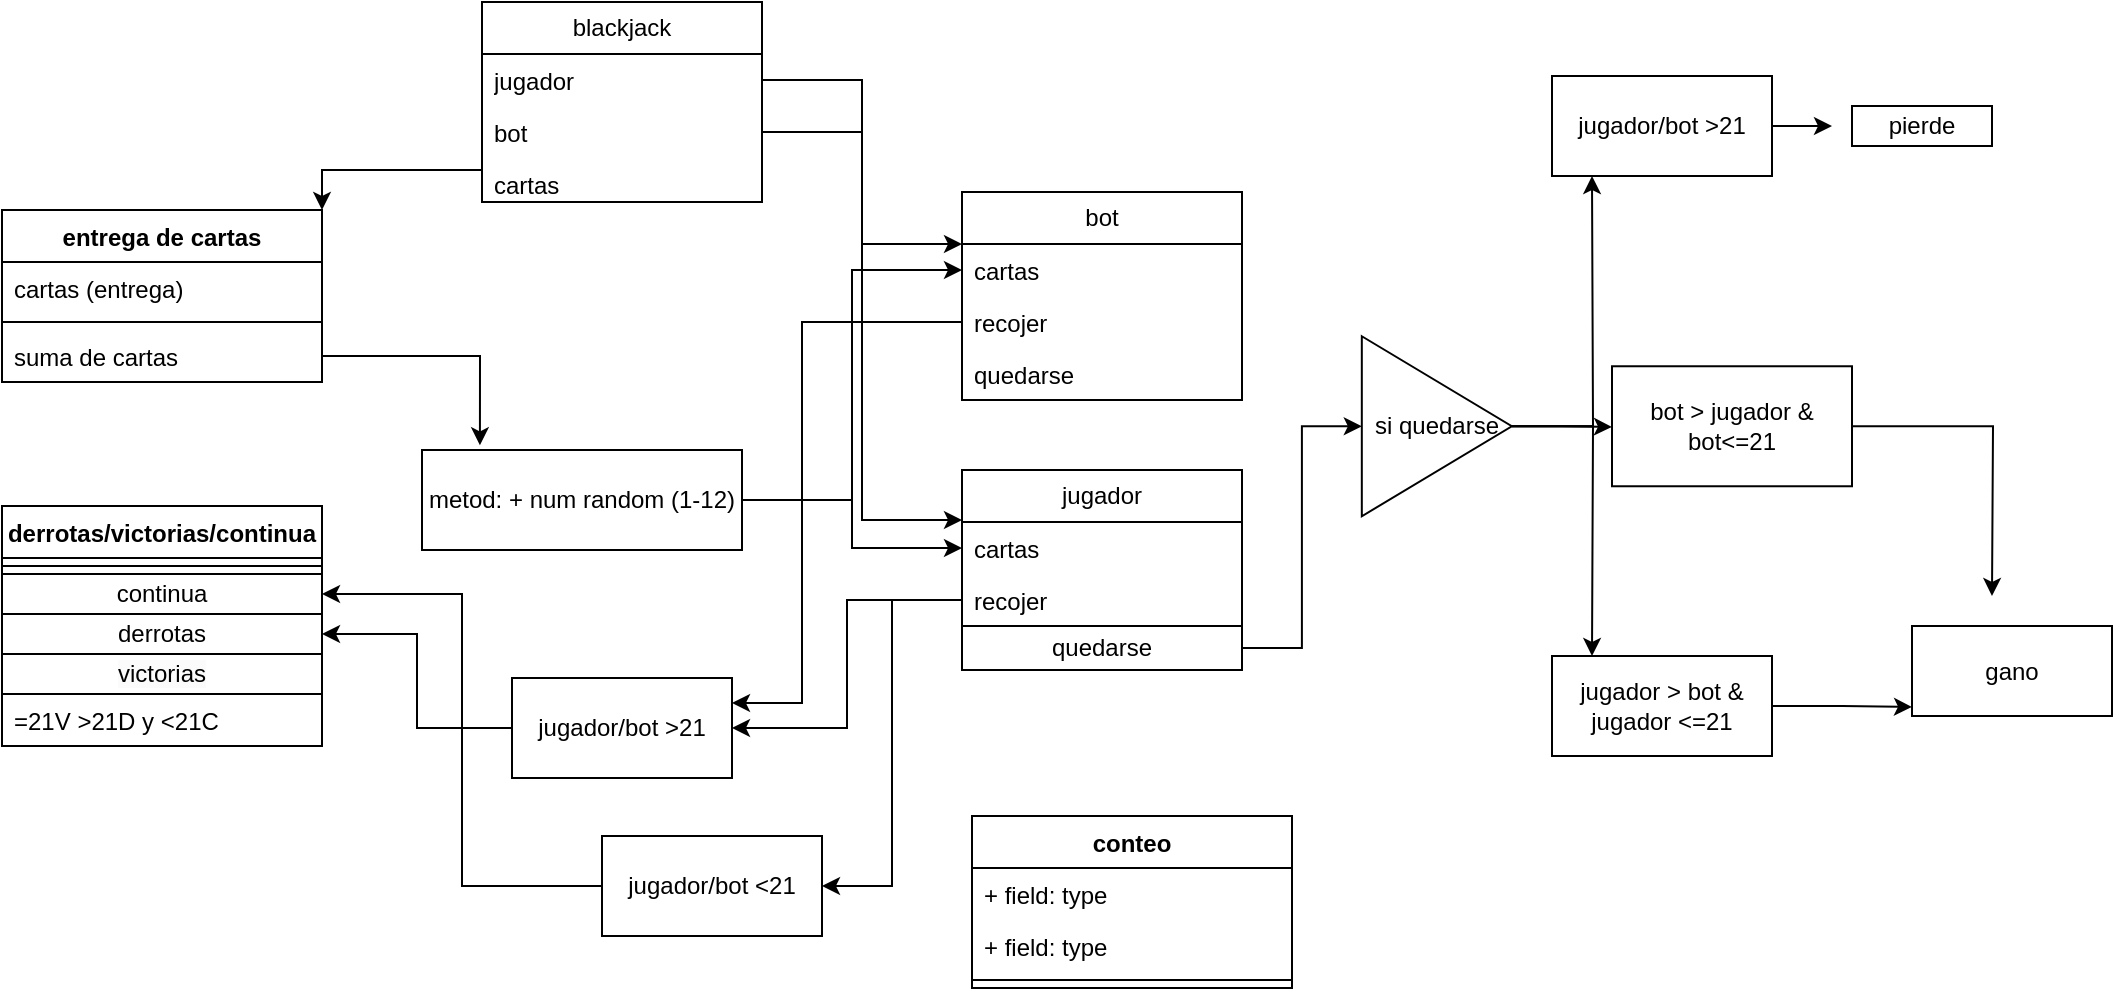 <mxfile version="26.0.11">
  <diagram name="Página-1" id="XKLeAfTkc1Oo9cokKhsp">
    <mxGraphModel dx="1758" dy="499" grid="1" gridSize="10" guides="1" tooltips="1" connect="1" arrows="1" fold="1" page="1" pageScale="1" pageWidth="827" pageHeight="1169" math="0" shadow="0">
      <root>
        <mxCell id="0" />
        <mxCell id="1" parent="0" />
        <mxCell id="BtGQuGBfDNKT1R61ve6A-17" value="entrega de cartas" style="swimlane;fontStyle=1;align=center;verticalAlign=top;childLayout=stackLayout;horizontal=1;startSize=26;horizontalStack=0;resizeParent=1;resizeParentMax=0;resizeLast=0;collapsible=1;marginBottom=0;whiteSpace=wrap;html=1;" parent="1" vertex="1">
          <mxGeometry x="-305" y="507" width="160" height="86" as="geometry" />
        </mxCell>
        <mxCell id="BtGQuGBfDNKT1R61ve6A-18" value="cartas (entrega)&lt;div&gt;&lt;br&gt;&lt;/div&gt;" style="text;strokeColor=none;fillColor=none;align=left;verticalAlign=top;spacingLeft=4;spacingRight=4;overflow=hidden;rotatable=0;points=[[0,0.5],[1,0.5]];portConstraint=eastwest;whiteSpace=wrap;html=1;" parent="BtGQuGBfDNKT1R61ve6A-17" vertex="1">
          <mxGeometry y="26" width="160" height="26" as="geometry" />
        </mxCell>
        <mxCell id="BtGQuGBfDNKT1R61ve6A-19" value="" style="line;strokeWidth=1;fillColor=none;align=left;verticalAlign=middle;spacingTop=-1;spacingLeft=3;spacingRight=3;rotatable=0;labelPosition=right;points=[];portConstraint=eastwest;strokeColor=inherit;" parent="BtGQuGBfDNKT1R61ve6A-17" vertex="1">
          <mxGeometry y="52" width="160" height="8" as="geometry" />
        </mxCell>
        <mxCell id="BtGQuGBfDNKT1R61ve6A-20" value="suma de cartas" style="text;strokeColor=none;fillColor=none;align=left;verticalAlign=top;spacingLeft=4;spacingRight=4;overflow=hidden;rotatable=0;points=[[0,0.5],[1,0.5]];portConstraint=eastwest;whiteSpace=wrap;html=1;" parent="BtGQuGBfDNKT1R61ve6A-17" vertex="1">
          <mxGeometry y="60" width="160" height="26" as="geometry" />
        </mxCell>
        <mxCell id="BtGQuGBfDNKT1R61ve6A-21" value="bot" style="swimlane;fontStyle=0;childLayout=stackLayout;horizontal=1;startSize=26;fillColor=none;horizontalStack=0;resizeParent=1;resizeParentMax=0;resizeLast=0;collapsible=1;marginBottom=0;whiteSpace=wrap;html=1;" parent="1" vertex="1">
          <mxGeometry x="175" y="498" width="140" height="104" as="geometry" />
        </mxCell>
        <mxCell id="BtGQuGBfDNKT1R61ve6A-22" value="cartas" style="text;strokeColor=none;fillColor=none;align=left;verticalAlign=top;spacingLeft=4;spacingRight=4;overflow=hidden;rotatable=0;points=[[0,0.5],[1,0.5]];portConstraint=eastwest;whiteSpace=wrap;html=1;" parent="BtGQuGBfDNKT1R61ve6A-21" vertex="1">
          <mxGeometry y="26" width="140" height="26" as="geometry" />
        </mxCell>
        <mxCell id="BtGQuGBfDNKT1R61ve6A-23" value="recojer" style="text;strokeColor=none;fillColor=none;align=left;verticalAlign=top;spacingLeft=4;spacingRight=4;overflow=hidden;rotatable=0;points=[[0,0.5],[1,0.5]];portConstraint=eastwest;whiteSpace=wrap;html=1;" parent="BtGQuGBfDNKT1R61ve6A-21" vertex="1">
          <mxGeometry y="52" width="140" height="26" as="geometry" />
        </mxCell>
        <mxCell id="BtGQuGBfDNKT1R61ve6A-24" value="quedarse" style="text;strokeColor=none;fillColor=none;align=left;verticalAlign=top;spacingLeft=4;spacingRight=4;overflow=hidden;rotatable=0;points=[[0,0.5],[1,0.5]];portConstraint=eastwest;whiteSpace=wrap;html=1;" parent="BtGQuGBfDNKT1R61ve6A-21" vertex="1">
          <mxGeometry y="78" width="140" height="26" as="geometry" />
        </mxCell>
        <mxCell id="BtGQuGBfDNKT1R61ve6A-25" value="derrotas/victorias/continua" style="swimlane;fontStyle=1;align=center;verticalAlign=top;childLayout=stackLayout;horizontal=1;startSize=26;horizontalStack=0;resizeParent=1;resizeParentMax=0;resizeLast=0;collapsible=1;marginBottom=0;whiteSpace=wrap;html=1;" parent="1" vertex="1">
          <mxGeometry x="-305" y="655" width="160" height="120" as="geometry" />
        </mxCell>
        <mxCell id="BtGQuGBfDNKT1R61ve6A-27" value="" style="line;strokeWidth=1;fillColor=none;align=left;verticalAlign=middle;spacingTop=-1;spacingLeft=3;spacingRight=3;rotatable=0;labelPosition=right;points=[];portConstraint=eastwest;strokeColor=inherit;" parent="BtGQuGBfDNKT1R61ve6A-25" vertex="1">
          <mxGeometry y="26" width="160" height="8" as="geometry" />
        </mxCell>
        <mxCell id="BtGQuGBfDNKT1R61ve6A-38" value="continua" style="html=1;whiteSpace=wrap;" parent="BtGQuGBfDNKT1R61ve6A-25" vertex="1">
          <mxGeometry y="34" width="160" height="20" as="geometry" />
        </mxCell>
        <mxCell id="BtGQuGBfDNKT1R61ve6A-39" value="derrotas" style="html=1;whiteSpace=wrap;" parent="BtGQuGBfDNKT1R61ve6A-25" vertex="1">
          <mxGeometry y="54" width="160" height="20" as="geometry" />
        </mxCell>
        <mxCell id="BtGQuGBfDNKT1R61ve6A-37" value="&lt;div&gt;&lt;span style=&quot;background-color: light-dark(rgb(251, 251, 251), rgb(21, 21, 21)); color: light-dark(rgb(0, 0, 0), rgb(237, 237, 237)); text-align: left;&quot;&gt;victorias&lt;/span&gt;&lt;/div&gt;" style="html=1;whiteSpace=wrap;" parent="BtGQuGBfDNKT1R61ve6A-25" vertex="1">
          <mxGeometry y="74" width="160" height="20" as="geometry" />
        </mxCell>
        <mxCell id="BtGQuGBfDNKT1R61ve6A-28" value="=21V &amp;gt;21D y &amp;lt;21C" style="text;strokeColor=none;fillColor=none;align=left;verticalAlign=top;spacingLeft=4;spacingRight=4;overflow=hidden;rotatable=0;points=[[0,0.5],[1,0.5]];portConstraint=eastwest;whiteSpace=wrap;html=1;" parent="BtGQuGBfDNKT1R61ve6A-25" vertex="1">
          <mxGeometry y="94" width="160" height="26" as="geometry" />
        </mxCell>
        <mxCell id="BtGQuGBfDNKT1R61ve6A-29" value="jugador" style="swimlane;fontStyle=0;childLayout=stackLayout;horizontal=1;startSize=26;fillColor=none;horizontalStack=0;resizeParent=1;resizeParentMax=0;resizeLast=0;collapsible=1;marginBottom=0;whiteSpace=wrap;html=1;" parent="1" vertex="1">
          <mxGeometry x="175" y="637" width="140" height="100" as="geometry" />
        </mxCell>
        <mxCell id="BtGQuGBfDNKT1R61ve6A-30" value="cartas" style="text;strokeColor=none;fillColor=none;align=left;verticalAlign=top;spacingLeft=4;spacingRight=4;overflow=hidden;rotatable=0;points=[[0,0.5],[1,0.5]];portConstraint=eastwest;whiteSpace=wrap;html=1;" parent="BtGQuGBfDNKT1R61ve6A-29" vertex="1">
          <mxGeometry y="26" width="140" height="26" as="geometry" />
        </mxCell>
        <mxCell id="BtGQuGBfDNKT1R61ve6A-31" value="recojer" style="text;strokeColor=none;fillColor=none;align=left;verticalAlign=top;spacingLeft=4;spacingRight=4;overflow=hidden;rotatable=0;points=[[0,0.5],[1,0.5]];portConstraint=eastwest;whiteSpace=wrap;html=1;" parent="BtGQuGBfDNKT1R61ve6A-29" vertex="1">
          <mxGeometry y="52" width="140" height="26" as="geometry" />
        </mxCell>
        <mxCell id="BtGQuGBfDNKT1R61ve6A-76" value="quedarse" style="html=1;whiteSpace=wrap;" parent="BtGQuGBfDNKT1R61ve6A-29" vertex="1">
          <mxGeometry y="78" width="140" height="22" as="geometry" />
        </mxCell>
        <mxCell id="BtGQuGBfDNKT1R61ve6A-33" value="blackjack" style="swimlane;fontStyle=0;childLayout=stackLayout;horizontal=1;startSize=26;fillColor=none;horizontalStack=0;resizeParent=1;resizeParentMax=0;resizeLast=0;collapsible=1;marginBottom=0;whiteSpace=wrap;html=1;" parent="1" vertex="1">
          <mxGeometry x="-65" y="403" width="140" height="100" as="geometry" />
        </mxCell>
        <mxCell id="BtGQuGBfDNKT1R61ve6A-34" value="jugador" style="text;strokeColor=none;fillColor=none;align=left;verticalAlign=top;spacingLeft=4;spacingRight=4;overflow=hidden;rotatable=0;points=[[0,0.5],[1,0.5]];portConstraint=eastwest;whiteSpace=wrap;html=1;" parent="BtGQuGBfDNKT1R61ve6A-33" vertex="1">
          <mxGeometry y="26" width="140" height="26" as="geometry" />
        </mxCell>
        <mxCell id="BtGQuGBfDNKT1R61ve6A-35" value="bot" style="text;strokeColor=none;fillColor=none;align=left;verticalAlign=top;spacingLeft=4;spacingRight=4;overflow=hidden;rotatable=0;points=[[0,0.5],[1,0.5]];portConstraint=eastwest;whiteSpace=wrap;html=1;" parent="BtGQuGBfDNKT1R61ve6A-33" vertex="1">
          <mxGeometry y="52" width="140" height="26" as="geometry" />
        </mxCell>
        <mxCell id="BtGQuGBfDNKT1R61ve6A-36" value="cartas" style="text;strokeColor=none;fillColor=none;align=left;verticalAlign=top;spacingLeft=4;spacingRight=4;overflow=hidden;rotatable=0;points=[[0,0.5],[1,0.5]];portConstraint=eastwest;whiteSpace=wrap;html=1;" parent="BtGQuGBfDNKT1R61ve6A-33" vertex="1">
          <mxGeometry y="78" width="140" height="22" as="geometry" />
        </mxCell>
        <mxCell id="BtGQuGBfDNKT1R61ve6A-53" style="edgeStyle=orthogonalEdgeStyle;rounded=0;orthogonalLoop=1;jettySize=auto;html=1;exitX=1;exitY=0.5;exitDx=0;exitDy=0;entryX=0;entryY=0.5;entryDx=0;entryDy=0;" parent="1" source="BtGQuGBfDNKT1R61ve6A-40" target="BtGQuGBfDNKT1R61ve6A-22" edge="1">
          <mxGeometry relative="1" as="geometry">
            <mxPoint x="115" y="652.444" as="targetPoint" />
          </mxGeometry>
        </mxCell>
        <mxCell id="BtGQuGBfDNKT1R61ve6A-54" style="edgeStyle=orthogonalEdgeStyle;rounded=0;orthogonalLoop=1;jettySize=auto;html=1;exitX=1;exitY=0.5;exitDx=0;exitDy=0;entryX=0;entryY=0.5;entryDx=0;entryDy=0;" parent="1" source="BtGQuGBfDNKT1R61ve6A-40" target="BtGQuGBfDNKT1R61ve6A-30" edge="1">
          <mxGeometry relative="1" as="geometry">
            <mxPoint x="125" y="652.444" as="targetPoint" />
          </mxGeometry>
        </mxCell>
        <mxCell id="BtGQuGBfDNKT1R61ve6A-40" value="metod: + num random (1-12)" style="html=1;whiteSpace=wrap;" parent="1" vertex="1">
          <mxGeometry x="-95" y="627" width="160" height="50" as="geometry" />
        </mxCell>
        <mxCell id="BtGQuGBfDNKT1R61ve6A-46" style="edgeStyle=orthogonalEdgeStyle;rounded=0;orthogonalLoop=1;jettySize=auto;html=1;exitX=1;exitY=0.5;exitDx=0;exitDy=0;entryX=0;entryY=0.25;entryDx=0;entryDy=0;" parent="1" source="BtGQuGBfDNKT1R61ve6A-35" target="BtGQuGBfDNKT1R61ve6A-21" edge="1">
          <mxGeometry relative="1" as="geometry" />
        </mxCell>
        <mxCell id="BtGQuGBfDNKT1R61ve6A-47" style="edgeStyle=orthogonalEdgeStyle;rounded=0;orthogonalLoop=1;jettySize=auto;html=1;exitX=0;exitY=0.5;exitDx=0;exitDy=0;entryX=1;entryY=0;entryDx=0;entryDy=0;" parent="1" source="BtGQuGBfDNKT1R61ve6A-36" target="BtGQuGBfDNKT1R61ve6A-17" edge="1">
          <mxGeometry relative="1" as="geometry">
            <Array as="points">
              <mxPoint x="-65" y="487" />
              <mxPoint x="-145" y="487" />
            </Array>
          </mxGeometry>
        </mxCell>
        <mxCell id="BtGQuGBfDNKT1R61ve6A-50" style="edgeStyle=orthogonalEdgeStyle;rounded=0;orthogonalLoop=1;jettySize=auto;html=1;exitX=1;exitY=0.5;exitDx=0;exitDy=0;entryX=0.181;entryY=-0.047;entryDx=0;entryDy=0;entryPerimeter=0;" parent="1" source="BtGQuGBfDNKT1R61ve6A-20" target="BtGQuGBfDNKT1R61ve6A-40" edge="1">
          <mxGeometry relative="1" as="geometry" />
        </mxCell>
        <mxCell id="BtGQuGBfDNKT1R61ve6A-57" style="edgeStyle=orthogonalEdgeStyle;rounded=0;orthogonalLoop=1;jettySize=auto;html=1;exitX=0;exitY=0.5;exitDx=0;exitDy=0;entryX=1;entryY=0.5;entryDx=0;entryDy=0;" parent="1" source="BtGQuGBfDNKT1R61ve6A-55" target="BtGQuGBfDNKT1R61ve6A-39" edge="1">
          <mxGeometry relative="1" as="geometry" />
        </mxCell>
        <mxCell id="BtGQuGBfDNKT1R61ve6A-55" value="jugador/bot &amp;gt;21" style="html=1;whiteSpace=wrap;" parent="1" vertex="1">
          <mxGeometry x="-50" y="741" width="110" height="50" as="geometry" />
        </mxCell>
        <mxCell id="BtGQuGBfDNKT1R61ve6A-56" style="edgeStyle=orthogonalEdgeStyle;rounded=0;orthogonalLoop=1;jettySize=auto;html=1;exitX=0;exitY=0.5;exitDx=0;exitDy=0;entryX=1;entryY=0.5;entryDx=0;entryDy=0;" parent="1" source="BtGQuGBfDNKT1R61ve6A-31" target="BtGQuGBfDNKT1R61ve6A-55" edge="1">
          <mxGeometry relative="1" as="geometry" />
        </mxCell>
        <mxCell id="BtGQuGBfDNKT1R61ve6A-58" style="edgeStyle=orthogonalEdgeStyle;rounded=0;orthogonalLoop=1;jettySize=auto;html=1;exitX=0;exitY=0.5;exitDx=0;exitDy=0;entryX=1;entryY=0.25;entryDx=0;entryDy=0;" parent="1" source="BtGQuGBfDNKT1R61ve6A-23" target="BtGQuGBfDNKT1R61ve6A-55" edge="1">
          <mxGeometry relative="1" as="geometry">
            <Array as="points">
              <mxPoint x="95" y="563" />
              <mxPoint x="95" y="754" />
            </Array>
          </mxGeometry>
        </mxCell>
        <mxCell id="BtGQuGBfDNKT1R61ve6A-61" style="edgeStyle=orthogonalEdgeStyle;rounded=0;orthogonalLoop=1;jettySize=auto;html=1;exitX=0;exitY=0.5;exitDx=0;exitDy=0;entryX=1;entryY=0.5;entryDx=0;entryDy=0;" parent="1" source="BtGQuGBfDNKT1R61ve6A-59" target="BtGQuGBfDNKT1R61ve6A-38" edge="1">
          <mxGeometry relative="1" as="geometry" />
        </mxCell>
        <mxCell id="BtGQuGBfDNKT1R61ve6A-59" value="jugador/bot &amp;lt;21" style="html=1;whiteSpace=wrap;" parent="1" vertex="1">
          <mxGeometry x="-5" y="820" width="110" height="50" as="geometry" />
        </mxCell>
        <mxCell id="BtGQuGBfDNKT1R61ve6A-60" style="edgeStyle=orthogonalEdgeStyle;rounded=0;orthogonalLoop=1;jettySize=auto;html=1;exitX=0;exitY=0.5;exitDx=0;exitDy=0;entryX=1;entryY=0.5;entryDx=0;entryDy=0;" parent="1" source="BtGQuGBfDNKT1R61ve6A-31" target="BtGQuGBfDNKT1R61ve6A-59" edge="1">
          <mxGeometry relative="1" as="geometry" />
        </mxCell>
        <mxCell id="BtGQuGBfDNKT1R61ve6A-63" style="edgeStyle=orthogonalEdgeStyle;rounded=0;orthogonalLoop=1;jettySize=auto;html=1;exitX=1;exitY=0.5;exitDx=0;exitDy=0;" parent="1" source="BtGQuGBfDNKT1R61ve6A-62" edge="1">
          <mxGeometry relative="1" as="geometry">
            <mxPoint x="490" y="490" as="targetPoint" />
          </mxGeometry>
        </mxCell>
        <mxCell id="BtGQuGBfDNKT1R61ve6A-64" style="edgeStyle=orthogonalEdgeStyle;rounded=0;orthogonalLoop=1;jettySize=auto;html=1;exitX=1;exitY=0.5;exitDx=0;exitDy=0;" parent="1" source="BtGQuGBfDNKT1R61ve6A-62" edge="1">
          <mxGeometry relative="1" as="geometry">
            <mxPoint x="490" y="730.0" as="targetPoint" />
          </mxGeometry>
        </mxCell>
        <mxCell id="BtGQuGBfDNKT1R61ve6A-69" style="edgeStyle=orthogonalEdgeStyle;rounded=0;orthogonalLoop=1;jettySize=auto;html=1;exitX=1;exitY=0.5;exitDx=0;exitDy=0;" parent="1" source="BtGQuGBfDNKT1R61ve6A-62" edge="1">
          <mxGeometry relative="1" as="geometry">
            <mxPoint x="500" y="615.444" as="targetPoint" />
          </mxGeometry>
        </mxCell>
        <mxCell id="BtGQuGBfDNKT1R61ve6A-62" value="si quedarse" style="triangle;whiteSpace=wrap;html=1;rotation=0;" parent="1" vertex="1">
          <mxGeometry x="374.91" y="570.13" width="75" height="90" as="geometry" />
        </mxCell>
        <mxCell id="BtGQuGBfDNKT1R61ve6A-67" style="edgeStyle=orthogonalEdgeStyle;rounded=0;orthogonalLoop=1;jettySize=auto;html=1;exitX=1;exitY=0.5;exitDx=0;exitDy=0;" parent="1" source="BtGQuGBfDNKT1R61ve6A-65" edge="1">
          <mxGeometry relative="1" as="geometry">
            <mxPoint x="610.0" y="465.444" as="targetPoint" />
          </mxGeometry>
        </mxCell>
        <mxCell id="BtGQuGBfDNKT1R61ve6A-65" value="jugador/bot &amp;gt;21" style="html=1;whiteSpace=wrap;" parent="1" vertex="1">
          <mxGeometry x="470" y="440" width="110" height="50" as="geometry" />
        </mxCell>
        <mxCell id="BtGQuGBfDNKT1R61ve6A-73" style="edgeStyle=orthogonalEdgeStyle;rounded=0;orthogonalLoop=1;jettySize=auto;html=1;exitX=1;exitY=0.5;exitDx=0;exitDy=0;" parent="1" source="BtGQuGBfDNKT1R61ve6A-66" edge="1">
          <mxGeometry relative="1" as="geometry">
            <mxPoint x="650.0" y="755.444" as="targetPoint" />
          </mxGeometry>
        </mxCell>
        <mxCell id="BtGQuGBfDNKT1R61ve6A-66" value="jugador &amp;gt; bot &amp;amp; jugador &amp;lt;=21" style="html=1;whiteSpace=wrap;" parent="1" vertex="1">
          <mxGeometry x="470" y="730" width="110" height="50" as="geometry" />
        </mxCell>
        <mxCell id="BtGQuGBfDNKT1R61ve6A-68" value="pierde" style="rounded=0;whiteSpace=wrap;html=1;" parent="1" vertex="1">
          <mxGeometry x="620" y="455" width="70" height="20" as="geometry" />
        </mxCell>
        <mxCell id="BtGQuGBfDNKT1R61ve6A-72" style="edgeStyle=orthogonalEdgeStyle;rounded=0;orthogonalLoop=1;jettySize=auto;html=1;exitX=1;exitY=0.5;exitDx=0;exitDy=0;" parent="1" source="BtGQuGBfDNKT1R61ve6A-70" edge="1">
          <mxGeometry relative="1" as="geometry">
            <mxPoint x="690.0" y="700.0" as="targetPoint" />
          </mxGeometry>
        </mxCell>
        <mxCell id="BtGQuGBfDNKT1R61ve6A-70" value="bot &amp;gt; jugador &amp;amp;&lt;div&gt;bot&amp;lt;=21&lt;/div&gt;" style="rounded=0;whiteSpace=wrap;html=1;" parent="1" vertex="1">
          <mxGeometry x="500" y="585.13" width="120" height="60" as="geometry" />
        </mxCell>
        <mxCell id="BtGQuGBfDNKT1R61ve6A-74" value="gano" style="rounded=0;whiteSpace=wrap;html=1;" parent="1" vertex="1">
          <mxGeometry x="650" y="715" width="100" height="45" as="geometry" />
        </mxCell>
        <mxCell id="BtGQuGBfDNKT1R61ve6A-75" style="edgeStyle=orthogonalEdgeStyle;rounded=0;orthogonalLoop=1;jettySize=auto;html=1;exitX=1;exitY=0.5;exitDx=0;exitDy=0;entryX=0;entryY=0.25;entryDx=0;entryDy=0;" parent="1" source="BtGQuGBfDNKT1R61ve6A-34" target="BtGQuGBfDNKT1R61ve6A-29" edge="1">
          <mxGeometry relative="1" as="geometry" />
        </mxCell>
        <mxCell id="BtGQuGBfDNKT1R61ve6A-77" style="edgeStyle=orthogonalEdgeStyle;rounded=0;orthogonalLoop=1;jettySize=auto;html=1;exitX=1;exitY=0.5;exitDx=0;exitDy=0;entryX=0;entryY=0.5;entryDx=0;entryDy=0;" parent="1" source="BtGQuGBfDNKT1R61ve6A-76" target="BtGQuGBfDNKT1R61ve6A-62" edge="1">
          <mxGeometry relative="1" as="geometry" />
        </mxCell>
        <mxCell id="BtGQuGBfDNKT1R61ve6A-78" value="conteo" style="swimlane;fontStyle=1;align=center;verticalAlign=top;childLayout=stackLayout;horizontal=1;startSize=26;horizontalStack=0;resizeParent=1;resizeParentMax=0;resizeLast=0;collapsible=1;marginBottom=0;whiteSpace=wrap;html=1;" parent="1" vertex="1">
          <mxGeometry x="180" y="810" width="160" height="86" as="geometry" />
        </mxCell>
        <mxCell id="BtGQuGBfDNKT1R61ve6A-79" value="+ field: type" style="text;strokeColor=none;fillColor=none;align=left;verticalAlign=top;spacingLeft=4;spacingRight=4;overflow=hidden;rotatable=0;points=[[0,0.5],[1,0.5]];portConstraint=eastwest;whiteSpace=wrap;html=1;" parent="BtGQuGBfDNKT1R61ve6A-78" vertex="1">
          <mxGeometry y="26" width="160" height="26" as="geometry" />
        </mxCell>
        <mxCell id="BtGQuGBfDNKT1R61ve6A-82" value="+ field: type" style="text;strokeColor=none;fillColor=none;align=left;verticalAlign=top;spacingLeft=4;spacingRight=4;overflow=hidden;rotatable=0;points=[[0,0.5],[1,0.5]];portConstraint=eastwest;whiteSpace=wrap;html=1;" parent="BtGQuGBfDNKT1R61ve6A-78" vertex="1">
          <mxGeometry y="52" width="160" height="26" as="geometry" />
        </mxCell>
        <mxCell id="BtGQuGBfDNKT1R61ve6A-80" value="" style="line;strokeWidth=1;fillColor=none;align=left;verticalAlign=middle;spacingTop=-1;spacingLeft=3;spacingRight=3;rotatable=0;labelPosition=right;points=[];portConstraint=eastwest;strokeColor=inherit;" parent="BtGQuGBfDNKT1R61ve6A-78" vertex="1">
          <mxGeometry y="78" width="160" height="8" as="geometry" />
        </mxCell>
      </root>
    </mxGraphModel>
  </diagram>
</mxfile>
